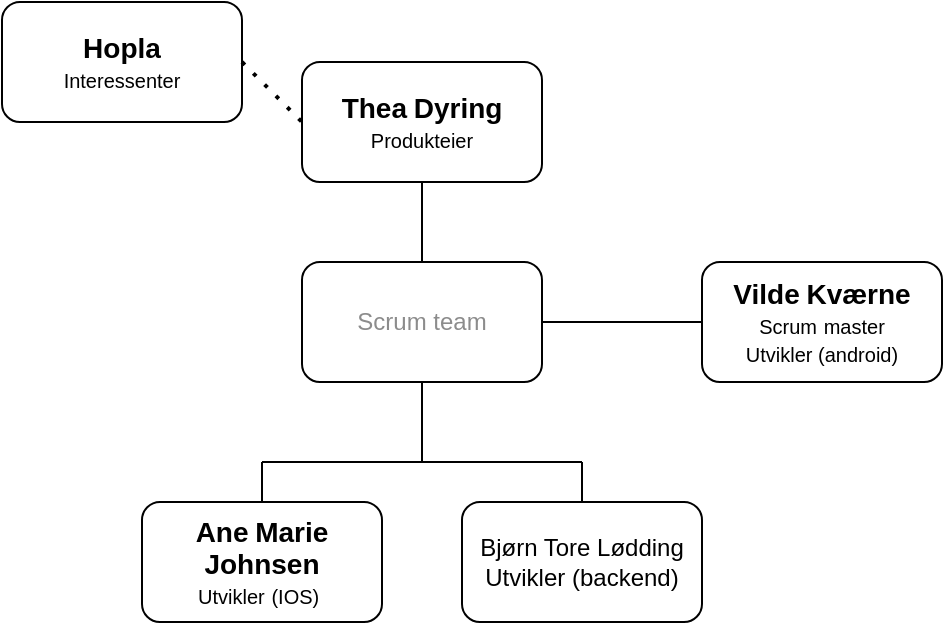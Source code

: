 <mxfile version="25.0.1">
  <diagram name="Page-1" id="IW2qgjcqFQWp157erx7R">
    <mxGraphModel dx="1026" dy="452" grid="1" gridSize="10" guides="1" tooltips="1" connect="1" arrows="1" fold="1" page="1" pageScale="1" pageWidth="827" pageHeight="1169" math="0" shadow="0">
      <root>
        <mxCell id="0" />
        <mxCell id="1" parent="0" />
        <mxCell id="1_9A5mVEu5qlfA6SzD79-1" value="&lt;font color=&quot;#8c8c8c&quot;&gt;Scrum team&lt;/font&gt;" style="rounded=1;whiteSpace=wrap;html=1;" vertex="1" parent="1">
          <mxGeometry x="380" y="240" width="120" height="60" as="geometry" />
        </mxCell>
        <mxCell id="1_9A5mVEu5qlfA6SzD79-2" value="&lt;font style=&quot;font-size: 14px;&quot;&gt;&lt;b&gt;Hopla&lt;/b&gt;&lt;/font&gt;&lt;div&gt;&lt;font style=&quot;font-size: 10px;&quot;&gt;Interessenter&lt;/font&gt;&lt;/div&gt;" style="rounded=1;whiteSpace=wrap;html=1;" vertex="1" parent="1">
          <mxGeometry x="230" y="110" width="120" height="60" as="geometry" />
        </mxCell>
        <mxCell id="1_9A5mVEu5qlfA6SzD79-3" value="&lt;font style=&quot;font-size: 14px;&quot;&gt;&lt;b&gt;Thea&lt;/b&gt;&lt;/font&gt; &lt;font style=&quot;font-size: 14px;&quot;&gt;&lt;b&gt;Dyring&lt;/b&gt;&lt;/font&gt;&lt;div&gt;&lt;font style=&quot;font-size: 10px;&quot;&gt;Produkteier&lt;/font&gt;&lt;/div&gt;" style="rounded=1;whiteSpace=wrap;html=1;" vertex="1" parent="1">
          <mxGeometry x="380" y="140" width="120" height="60" as="geometry" />
        </mxCell>
        <mxCell id="1_9A5mVEu5qlfA6SzD79-4" value="&lt;font style=&quot;font-size: 14px;&quot;&gt;&lt;b&gt;Vilde&lt;/b&gt;&lt;/font&gt; &lt;font style=&quot;font-size: 14px;&quot;&gt;&lt;b&gt;Kværne&lt;/b&gt;&lt;/font&gt;&lt;div&gt;&lt;font style=&quot;font-size: 10px;&quot;&gt;Scrum&lt;/font&gt; &lt;font style=&quot;font-size: 10px;&quot;&gt;master&lt;/font&gt;&lt;/div&gt;&lt;div&gt;&lt;font style=&quot;font-size: 10px;&quot;&gt;Utvikler (android&lt;/font&gt;&lt;font style=&quot;font-size: 10px;&quot;&gt;)&lt;/font&gt;&lt;/div&gt;" style="rounded=1;whiteSpace=wrap;html=1;" vertex="1" parent="1">
          <mxGeometry x="580" y="240" width="120" height="60" as="geometry" />
        </mxCell>
        <mxCell id="1_9A5mVEu5qlfA6SzD79-5" value="&lt;font style=&quot;font-size: 14px;&quot;&gt;&lt;b&gt;Ane&lt;/b&gt;&lt;/font&gt; &lt;b&gt;&lt;font style=&quot;font-size: 14px;&quot;&gt;Marie&lt;/font&gt;&lt;/b&gt; &lt;font style=&quot;font-size: 14px;&quot;&gt;&lt;b&gt;Johnsen&lt;/b&gt;&lt;/font&gt;&lt;div&gt;&lt;font style=&quot;font-size: 10px;&quot;&gt;Utvikler&lt;/font&gt; &lt;font style=&quot;font-size: 10px;&quot;&gt;(&lt;/font&gt;&lt;font style=&quot;font-size: 10px;&quot;&gt;IOS&lt;/font&gt;&lt;font style=&quot;font-size: 10px;&quot;&gt;)&lt;/font&gt;&amp;nbsp;&lt;/div&gt;" style="rounded=1;whiteSpace=wrap;html=1;" vertex="1" parent="1">
          <mxGeometry x="300" y="360" width="120" height="60" as="geometry" />
        </mxCell>
        <mxCell id="1_9A5mVEu5qlfA6SzD79-6" value="Bjørn Tore Lødding&lt;div&gt;Utvikler (backend)&lt;/div&gt;" style="rounded=1;whiteSpace=wrap;html=1;" vertex="1" parent="1">
          <mxGeometry x="460" y="360" width="120" height="60" as="geometry" />
        </mxCell>
        <mxCell id="1_9A5mVEu5qlfA6SzD79-7" value="" style="endArrow=none;html=1;rounded=0;exitX=0.5;exitY=0;exitDx=0;exitDy=0;" edge="1" parent="1" source="1_9A5mVEu5qlfA6SzD79-1" target="1_9A5mVEu5qlfA6SzD79-3">
          <mxGeometry width="50" height="50" relative="1" as="geometry">
            <mxPoint x="450" y="270" as="sourcePoint" />
            <mxPoint x="500" y="220" as="targetPoint" />
          </mxGeometry>
        </mxCell>
        <mxCell id="1_9A5mVEu5qlfA6SzD79-10" value="" style="endArrow=none;html=1;rounded=0;" edge="1" parent="1" target="1_9A5mVEu5qlfA6SzD79-4">
          <mxGeometry width="50" height="50" relative="1" as="geometry">
            <mxPoint x="500" y="270" as="sourcePoint" />
            <mxPoint x="520" y="220" as="targetPoint" />
          </mxGeometry>
        </mxCell>
        <mxCell id="1_9A5mVEu5qlfA6SzD79-11" value="" style="endArrow=none;dashed=1;html=1;dashPattern=1 3;strokeWidth=2;rounded=0;entryX=0;entryY=0.5;entryDx=0;entryDy=0;exitX=1;exitY=0.5;exitDx=0;exitDy=0;" edge="1" parent="1" source="1_9A5mVEu5qlfA6SzD79-2" target="1_9A5mVEu5qlfA6SzD79-3">
          <mxGeometry width="50" height="50" relative="1" as="geometry">
            <mxPoint x="470" y="270" as="sourcePoint" />
            <mxPoint x="520" y="220" as="targetPoint" />
          </mxGeometry>
        </mxCell>
        <mxCell id="1_9A5mVEu5qlfA6SzD79-12" value="" style="endArrow=none;html=1;rounded=0;entryX=0.5;entryY=1;entryDx=0;entryDy=0;" edge="1" parent="1" target="1_9A5mVEu5qlfA6SzD79-1">
          <mxGeometry width="50" height="50" relative="1" as="geometry">
            <mxPoint x="440" y="340" as="sourcePoint" />
            <mxPoint x="520" y="220" as="targetPoint" />
          </mxGeometry>
        </mxCell>
        <mxCell id="1_9A5mVEu5qlfA6SzD79-13" value="" style="endArrow=none;html=1;rounded=0;" edge="1" parent="1">
          <mxGeometry width="50" height="50" relative="1" as="geometry">
            <mxPoint x="360" y="340" as="sourcePoint" />
            <mxPoint x="440" y="340" as="targetPoint" />
          </mxGeometry>
        </mxCell>
        <mxCell id="1_9A5mVEu5qlfA6SzD79-14" value="" style="endArrow=none;html=1;rounded=0;" edge="1" parent="1">
          <mxGeometry width="50" height="50" relative="1" as="geometry">
            <mxPoint x="440" y="340" as="sourcePoint" />
            <mxPoint x="520" y="340" as="targetPoint" />
          </mxGeometry>
        </mxCell>
        <mxCell id="1_9A5mVEu5qlfA6SzD79-15" value="" style="endArrow=none;html=1;rounded=0;exitX=0.5;exitY=0;exitDx=0;exitDy=0;" edge="1" parent="1" source="1_9A5mVEu5qlfA6SzD79-5">
          <mxGeometry width="50" height="50" relative="1" as="geometry">
            <mxPoint x="470" y="270" as="sourcePoint" />
            <mxPoint x="360" y="340" as="targetPoint" />
          </mxGeometry>
        </mxCell>
        <mxCell id="1_9A5mVEu5qlfA6SzD79-16" value="" style="endArrow=none;html=1;rounded=0;exitX=0.5;exitY=0;exitDx=0;exitDy=0;" edge="1" parent="1" source="1_9A5mVEu5qlfA6SzD79-6">
          <mxGeometry width="50" height="50" relative="1" as="geometry">
            <mxPoint x="470" y="270" as="sourcePoint" />
            <mxPoint x="520" y="340" as="targetPoint" />
          </mxGeometry>
        </mxCell>
      </root>
    </mxGraphModel>
  </diagram>
</mxfile>
